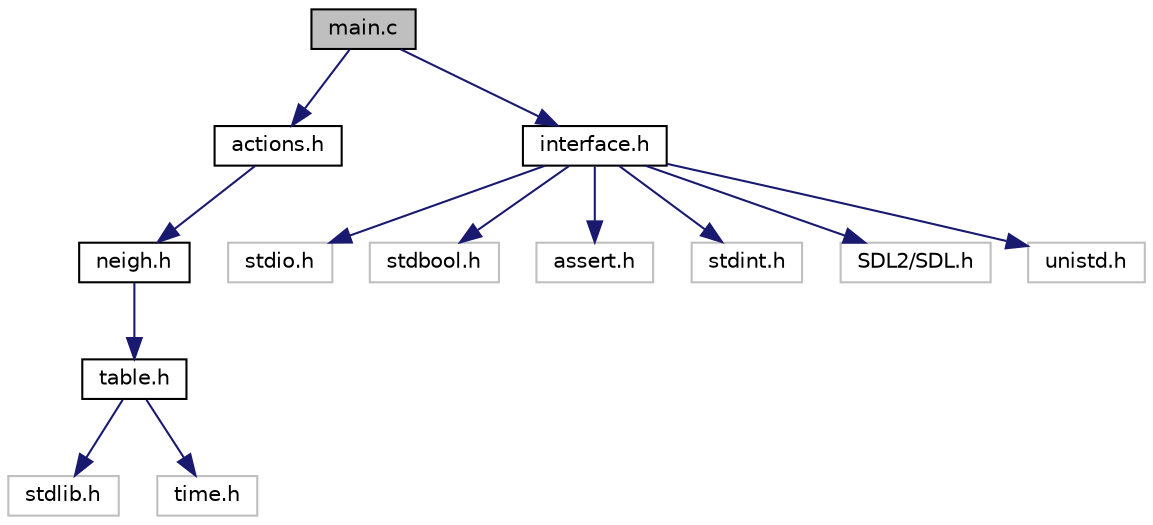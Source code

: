 digraph "main.c"
{
 // LATEX_PDF_SIZE
  edge [fontname="Helvetica",fontsize="10",labelfontname="Helvetica",labelfontsize="10"];
  node [fontname="Helvetica",fontsize="10",shape=record];
  Node1 [label="main.c",height=0.2,width=0.4,color="black", fillcolor="grey75", style="filled", fontcolor="black",tooltip="This is the main file in our project."];
  Node1 -> Node2 [color="midnightblue",fontsize="10",style="solid",fontname="Helvetica"];
  Node2 [label="actions.h",height=0.2,width=0.4,color="black", fillcolor="white", style="filled",URL="$actions_8h.html",tooltip="this file contains functions that is used to move our cells within the matrix"];
  Node2 -> Node3 [color="midnightblue",fontsize="10",style="solid",fontname="Helvetica"];
  Node3 [label="neigh.h",height=0.2,width=0.4,color="black", fillcolor="white", style="filled",URL="$neigh_8h.html",tooltip="this file contains the declarations of function that will help us to handle the amount of neighbors o..."];
  Node3 -> Node4 [color="midnightblue",fontsize="10",style="solid",fontname="Helvetica"];
  Node4 [label="table.h",height=0.2,width=0.4,color="black", fillcolor="white", style="filled",URL="$table_8h.html",tooltip="header file with function to manipulate a board"];
  Node4 -> Node5 [color="midnightblue",fontsize="10",style="solid",fontname="Helvetica"];
  Node5 [label="stdlib.h",height=0.2,width=0.4,color="grey75", fillcolor="white", style="filled",tooltip=" "];
  Node4 -> Node6 [color="midnightblue",fontsize="10",style="solid",fontname="Helvetica"];
  Node6 [label="time.h",height=0.2,width=0.4,color="grey75", fillcolor="white", style="filled",tooltip=" "];
  Node1 -> Node7 [color="midnightblue",fontsize="10",style="solid",fontname="Helvetica"];
  Node7 [label="interface.h",height=0.2,width=0.4,color="black", fillcolor="white", style="filled",URL="$interface_8h.html",tooltip="The header file with the declaration of functions that will be used sdl interface."];
  Node7 -> Node8 [color="midnightblue",fontsize="10",style="solid",fontname="Helvetica"];
  Node8 [label="stdio.h",height=0.2,width=0.4,color="grey75", fillcolor="white", style="filled",tooltip=" "];
  Node7 -> Node9 [color="midnightblue",fontsize="10",style="solid",fontname="Helvetica"];
  Node9 [label="stdbool.h",height=0.2,width=0.4,color="grey75", fillcolor="white", style="filled",tooltip=" "];
  Node7 -> Node10 [color="midnightblue",fontsize="10",style="solid",fontname="Helvetica"];
  Node10 [label="assert.h",height=0.2,width=0.4,color="grey75", fillcolor="white", style="filled",tooltip=" "];
  Node7 -> Node11 [color="midnightblue",fontsize="10",style="solid",fontname="Helvetica"];
  Node11 [label="stdint.h",height=0.2,width=0.4,color="grey75", fillcolor="white", style="filled",tooltip=" "];
  Node7 -> Node12 [color="midnightblue",fontsize="10",style="solid",fontname="Helvetica"];
  Node12 [label="SDL2/SDL.h",height=0.2,width=0.4,color="grey75", fillcolor="white", style="filled",tooltip=" "];
  Node7 -> Node13 [color="midnightblue",fontsize="10",style="solid",fontname="Helvetica"];
  Node13 [label="unistd.h",height=0.2,width=0.4,color="grey75", fillcolor="white", style="filled",tooltip=" "];
}
